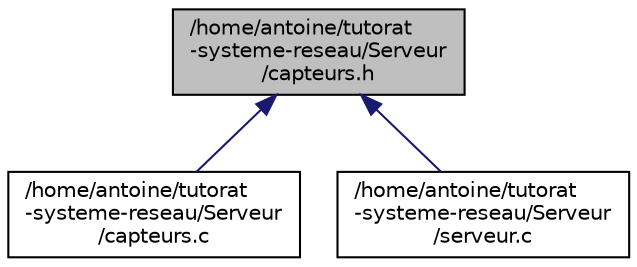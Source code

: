 digraph "/home/antoine/tutorat-systeme-reseau/Serveur/capteurs.h"
{
  edge [fontname="Helvetica",fontsize="10",labelfontname="Helvetica",labelfontsize="10"];
  node [fontname="Helvetica",fontsize="10",shape=record];
  Node1 [label="/home/antoine/tutorat\l-systeme-reseau/Serveur\l/capteurs.h",height=0.2,width=0.4,color="black", fillcolor="grey75", style="filled", fontcolor="black"];
  Node1 -> Node2 [dir="back",color="midnightblue",fontsize="10",style="solid",fontname="Helvetica"];
  Node2 [label="/home/antoine/tutorat\l-systeme-reseau/Serveur\l/capteurs.c",height=0.2,width=0.4,color="black", fillcolor="white", style="filled",URL="$capteurs_8c.html"];
  Node1 -> Node3 [dir="back",color="midnightblue",fontsize="10",style="solid",fontname="Helvetica"];
  Node3 [label="/home/antoine/tutorat\l-systeme-reseau/Serveur\l/serveur.c",height=0.2,width=0.4,color="black", fillcolor="white", style="filled",URL="$serveur_8c.html"];
}
